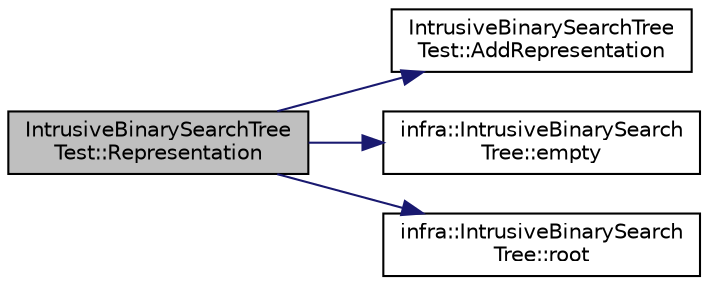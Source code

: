 digraph "IntrusiveBinarySearchTreeTest::Representation"
{
 // INTERACTIVE_SVG=YES
  edge [fontname="Helvetica",fontsize="10",labelfontname="Helvetica",labelfontsize="10"];
  node [fontname="Helvetica",fontsize="10",shape=record];
  rankdir="LR";
  Node7 [label="IntrusiveBinarySearchTree\lTest::Representation",height=0.2,width=0.4,color="black", fillcolor="grey75", style="filled", fontcolor="black"];
  Node7 -> Node8 [color="midnightblue",fontsize="10",style="solid",fontname="Helvetica"];
  Node8 [label="IntrusiveBinarySearchTree\lTest::AddRepresentation",height=0.2,width=0.4,color="black", fillcolor="white", style="filled",URL="$d4/db5/class_intrusive_binary_search_tree_test.html#a2aa61b12b4cc172318d91875a8b5c751"];
  Node7 -> Node9 [color="midnightblue",fontsize="10",style="solid",fontname="Helvetica"];
  Node9 [label="infra::IntrusiveBinarySearch\lTree::empty",height=0.2,width=0.4,color="black", fillcolor="white", style="filled",URL="$d4/dc7/classinfra_1_1_intrusive_binary_search_tree.html#a978ac44a4740002aa819878aff9bc417"];
  Node7 -> Node10 [color="midnightblue",fontsize="10",style="solid",fontname="Helvetica"];
  Node10 [label="infra::IntrusiveBinarySearch\lTree::root",height=0.2,width=0.4,color="black", fillcolor="white", style="filled",URL="$d4/dc7/classinfra_1_1_intrusive_binary_search_tree.html#a754b3f73e97fbf27f298cd6ad650a9a6"];
}
